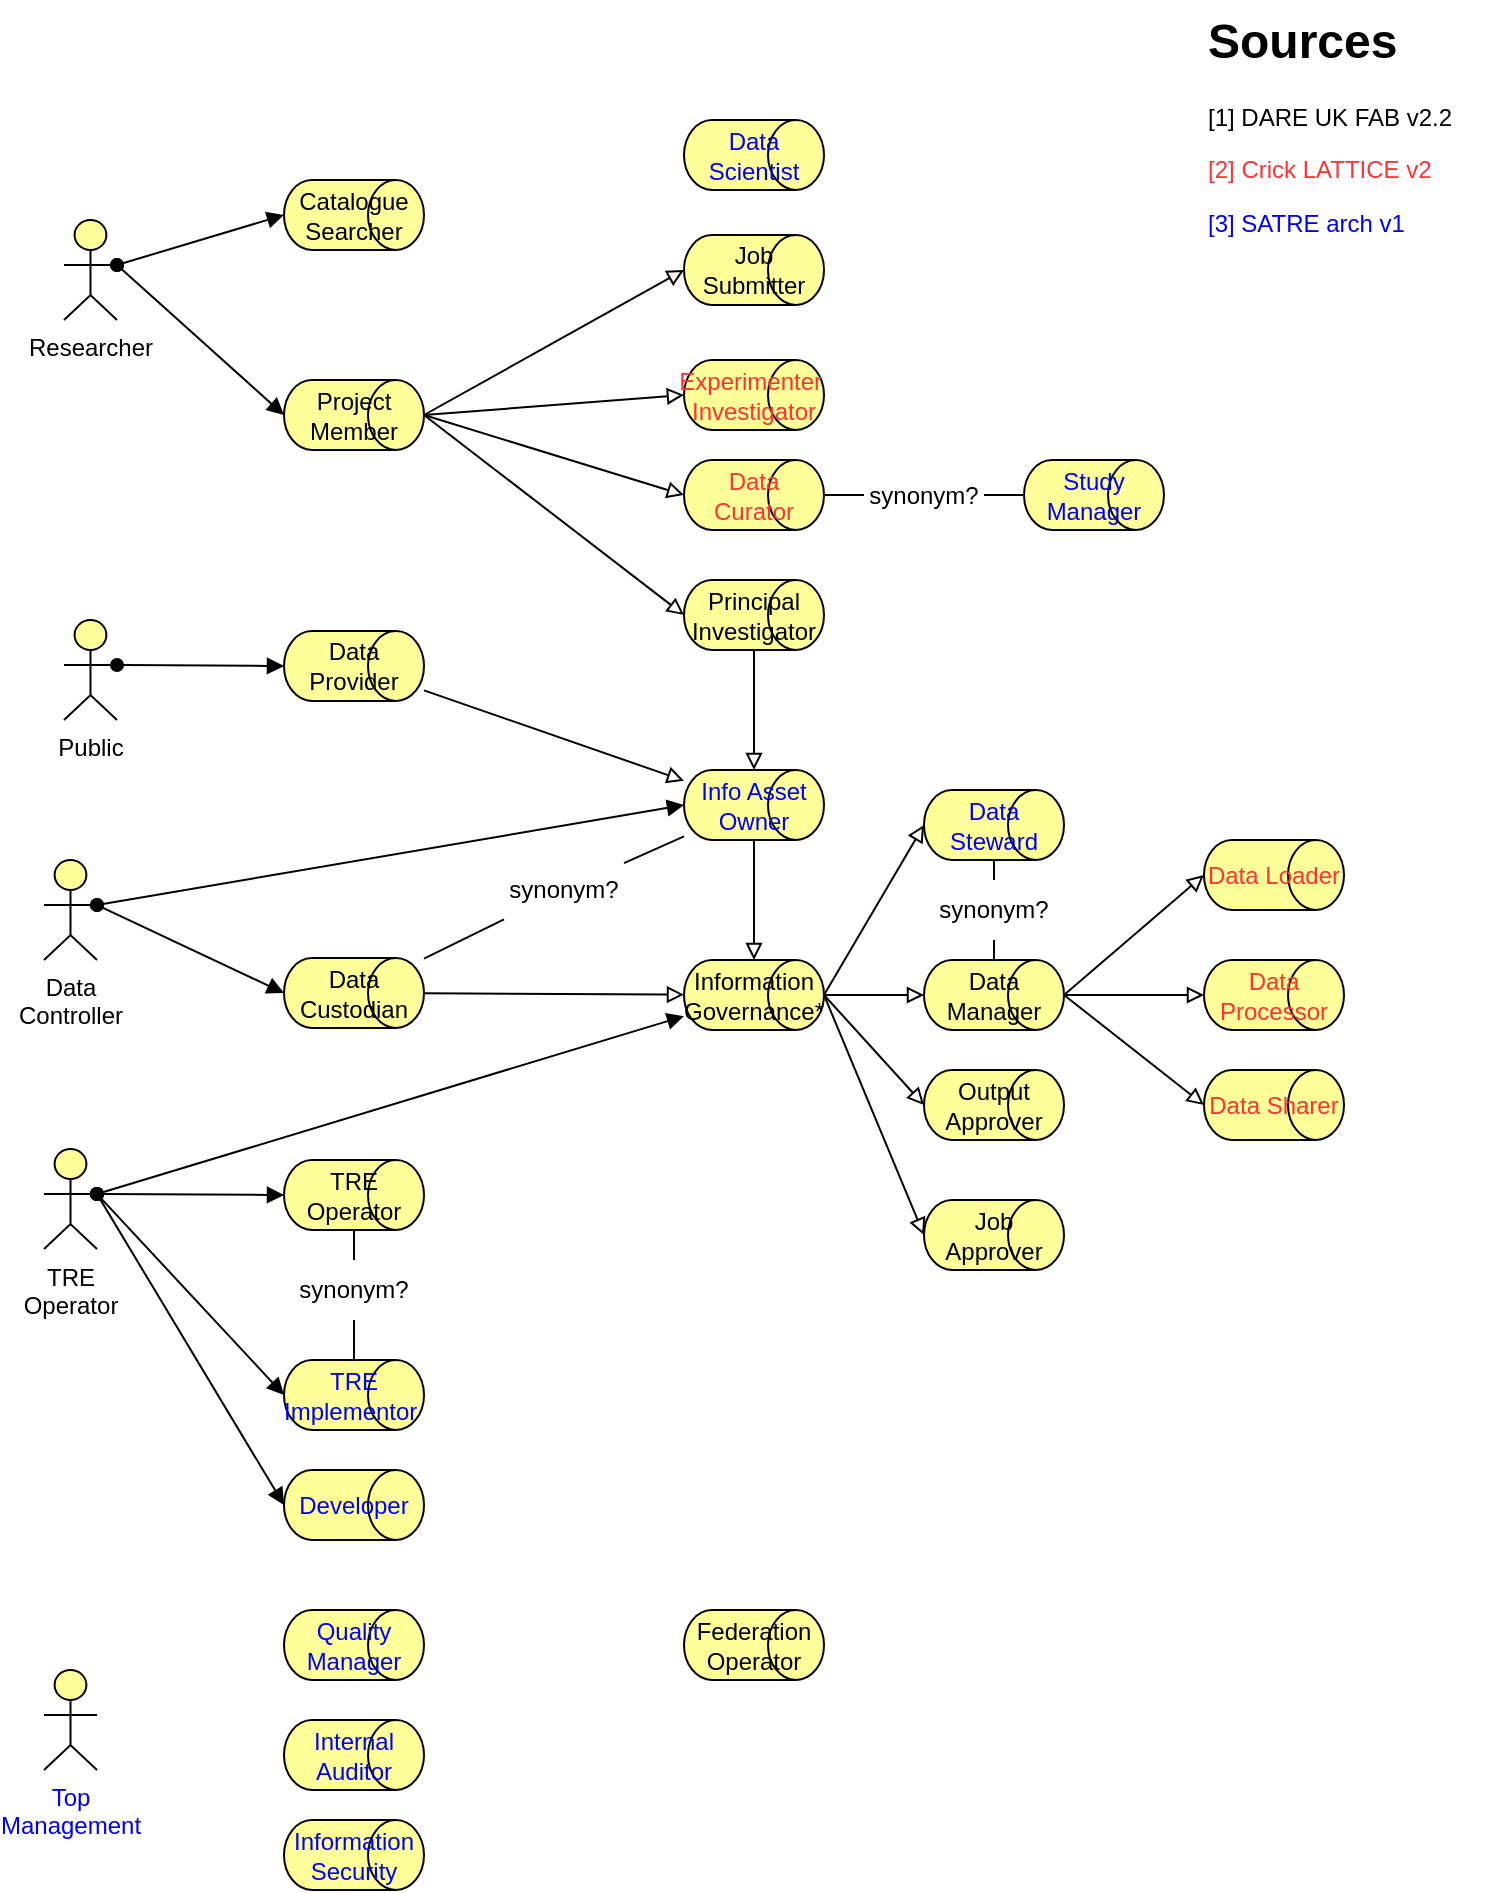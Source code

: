 <mxfile version="27.0.9" pages="2">
  <diagram name="Page-1" id="QsZ5dNJ6yKMbEyMru52F">
    <mxGraphModel dx="1112" dy="781" grid="1" gridSize="10" guides="1" tooltips="1" connect="1" arrows="1" fold="1" page="1" pageScale="1" pageWidth="827" pageHeight="1169" math="0" shadow="0">
      <root>
        <mxCell id="0" />
        <mxCell id="1" parent="0" />
        <mxCell id="X1wTtv5NDjoywUPzEH5h-1" value="Researcher" style="html=1;outlineConnect=0;whiteSpace=wrap;fillColor=#ffff99;verticalLabelPosition=bottom;verticalAlign=top;align=center;shape=mxgraph.archimate3.actor;" parent="1" vertex="1">
          <mxGeometry x="90" y="150" width="26.5" height="50" as="geometry" />
        </mxCell>
        <mxCell id="X1wTtv5NDjoywUPzEH5h-2" value="Project Member" style="html=1;outlineConnect=0;whiteSpace=wrap;fillColor=#ffff99;shape=mxgraph.archimate3.role;fontColor=#000000;" parent="1" vertex="1">
          <mxGeometry x="200" y="230" width="70" height="35" as="geometry" />
        </mxCell>
        <mxCell id="X1wTtv5NDjoywUPzEH5h-3" value="Catalogue Searcher" style="html=1;outlineConnect=0;whiteSpace=wrap;fillColor=#ffff99;shape=mxgraph.archimate3.role;fontColor=#000000;fillStyle=auto;" parent="1" vertex="1">
          <mxGeometry x="200" y="130" width="70" height="35" as="geometry" />
        </mxCell>
        <mxCell id="X1wTtv5NDjoywUPzEH5h-4" value="Principal Investigator" style="html=1;outlineConnect=0;whiteSpace=wrap;fillColor=#ffff99;shape=mxgraph.archimate3.role;fontColor=#000000;" parent="1" vertex="1">
          <mxGeometry x="400" y="330" width="70" height="35" as="geometry" />
        </mxCell>
        <mxCell id="X1wTtv5NDjoywUPzEH5h-5" value="Job Submitter" style="html=1;outlineConnect=0;whiteSpace=wrap;fillColor=#ffff99;shape=mxgraph.archimate3.role;fontColor=#000000;" parent="1" vertex="1">
          <mxGeometry x="400" y="157.5" width="70" height="35" as="geometry" />
        </mxCell>
        <mxCell id="X1wTtv5NDjoywUPzEH5h-6" value="Experimenter&amp;nbsp; Investigator" style="html=1;outlineConnect=0;whiteSpace=wrap;fillColor=#ffff99;shape=mxgraph.archimate3.role;fontColor=#FF3333;" parent="1" vertex="1">
          <mxGeometry x="400" y="220" width="70" height="35" as="geometry" />
        </mxCell>
        <mxCell id="X1wTtv5NDjoywUPzEH5h-8" value="Output Approver" style="html=1;outlineConnect=0;whiteSpace=wrap;fillColor=#ffff99;shape=mxgraph.archimate3.role;fontColor=#000000;" parent="1" vertex="1">
          <mxGeometry x="520" y="575" width="70" height="35" as="geometry" />
        </mxCell>
        <mxCell id="X1wTtv5NDjoywUPzEH5h-9" value="Data Manager" style="html=1;outlineConnect=0;whiteSpace=wrap;fillColor=#ffff99;shape=mxgraph.archimate3.role;fontColor=#000000;" parent="1" vertex="1">
          <mxGeometry x="520" y="520" width="70" height="35" as="geometry" />
        </mxCell>
        <mxCell id="X1wTtv5NDjoywUPzEH5h-12" value="Job Approver" style="html=1;outlineConnect=0;whiteSpace=wrap;fillColor=#ffff99;shape=mxgraph.archimate3.role;fontColor=#000000;" parent="1" vertex="1">
          <mxGeometry x="520" y="640" width="70" height="35" as="geometry" />
        </mxCell>
        <mxCell id="X1wTtv5NDjoywUPzEH5h-13" value="Data Controller" style="html=1;outlineConnect=0;whiteSpace=wrap;fillColor=#ffff99;verticalLabelPosition=bottom;verticalAlign=top;align=center;shape=mxgraph.archimate3.actor;" parent="1" vertex="1">
          <mxGeometry x="80" y="470" width="26.5" height="50" as="geometry" />
        </mxCell>
        <mxCell id="X1wTtv5NDjoywUPzEH5h-16" value="Data Custodian" style="html=1;outlineConnect=0;whiteSpace=wrap;fillColor=#ffff99;shape=mxgraph.archimate3.role;" parent="1" vertex="1">
          <mxGeometry x="200" y="519" width="70" height="35" as="geometry" />
        </mxCell>
        <mxCell id="X1wTtv5NDjoywUPzEH5h-17" value="TRE Operator" style="html=1;outlineConnect=0;whiteSpace=wrap;fillColor=#ffff99;verticalLabelPosition=bottom;verticalAlign=top;align=center;shape=mxgraph.archimate3.actor;" parent="1" vertex="1">
          <mxGeometry x="80" y="614.5" width="26.5" height="50" as="geometry" />
        </mxCell>
        <mxCell id="X1wTtv5NDjoywUPzEH5h-18" value="TRE Operator" style="html=1;outlineConnect=0;whiteSpace=wrap;fillColor=#ffff99;shape=mxgraph.archimate3.role;fontColor=#000000;" parent="1" vertex="1">
          <mxGeometry x="200" y="620" width="70" height="35" as="geometry" />
        </mxCell>
        <mxCell id="X1wTtv5NDjoywUPzEH5h-19" value="Public" style="html=1;outlineConnect=0;whiteSpace=wrap;fillColor=#ffff99;verticalLabelPosition=bottom;verticalAlign=top;align=center;shape=mxgraph.archimate3.actor;" parent="1" vertex="1">
          <mxGeometry x="90" y="350" width="26.5" height="50" as="geometry" />
        </mxCell>
        <mxCell id="X1wTtv5NDjoywUPzEH5h-20" value="Data Provider" style="html=1;outlineConnect=0;whiteSpace=wrap;fillColor=#ffff99;shape=mxgraph.archimate3.role;" parent="1" vertex="1">
          <mxGeometry x="200" y="355.5" width="70" height="35" as="geometry" />
        </mxCell>
        <mxCell id="X1wTtv5NDjoywUPzEH5h-21" value="Data Loader" style="html=1;outlineConnect=0;whiteSpace=wrap;fillColor=#ffff99;shape=mxgraph.archimate3.role;fontColor=#FF3333;" parent="1" vertex="1">
          <mxGeometry x="660" y="460" width="70" height="35" as="geometry" />
        </mxCell>
        <mxCell id="X1wTtv5NDjoywUPzEH5h-22" value="Data Processor" style="html=1;outlineConnect=0;whiteSpace=wrap;fillColor=#ffff99;shape=mxgraph.archimate3.role;fontColor=#FF3333;" parent="1" vertex="1">
          <mxGeometry x="660" y="520" width="70" height="35" as="geometry" />
        </mxCell>
        <mxCell id="X1wTtv5NDjoywUPzEH5h-23" value="Data Sharer" style="html=1;outlineConnect=0;whiteSpace=wrap;fillColor=#ffff99;shape=mxgraph.archimate3.role;fontColor=#FF3333;" parent="1" vertex="1">
          <mxGeometry x="660" y="575" width="70" height="35" as="geometry" />
        </mxCell>
        <mxCell id="X1wTtv5NDjoywUPzEH5h-24" value="Data Curator" style="html=1;outlineConnect=0;whiteSpace=wrap;fillColor=#ffff99;shape=mxgraph.archimate3.role;fontColor=#FF3333;" parent="1" vertex="1">
          <mxGeometry x="400" y="270" width="70" height="35" as="geometry" />
        </mxCell>
        <mxCell id="X1wTtv5NDjoywUPzEH5h-25" value="" style="endArrow=block;html=1;endFill=1;startArrow=oval;startFill=1;elbow=vertical;rounded=0;entryX=0;entryY=0.5;entryDx=0;entryDy=0;entryPerimeter=0;exitX=1;exitY=0.45;exitDx=0;exitDy=0;exitPerimeter=0;" parent="1" source="X1wTtv5NDjoywUPzEH5h-1" target="X1wTtv5NDjoywUPzEH5h-3" edge="1">
          <mxGeometry width="160" relative="1" as="geometry">
            <mxPoint x="400" y="140" as="sourcePoint" />
            <mxPoint x="560" y="140" as="targetPoint" />
          </mxGeometry>
        </mxCell>
        <mxCell id="X1wTtv5NDjoywUPzEH5h-26" value="" style="endArrow=block;html=1;endFill=1;startArrow=oval;startFill=1;elbow=vertical;rounded=0;entryX=0;entryY=0.5;entryDx=0;entryDy=0;entryPerimeter=0;exitX=1;exitY=0.45;exitDx=0;exitDy=0;exitPerimeter=0;" parent="1" source="X1wTtv5NDjoywUPzEH5h-1" target="X1wTtv5NDjoywUPzEH5h-2" edge="1">
          <mxGeometry width="160" relative="1" as="geometry">
            <mxPoint x="200" y="240" as="sourcePoint" />
            <mxPoint x="403" y="240" as="targetPoint" />
          </mxGeometry>
        </mxCell>
        <mxCell id="X1wTtv5NDjoywUPzEH5h-36" value="" style="endArrow=block;html=1;endFill=1;startArrow=oval;startFill=1;elbow=vertical;rounded=0;exitX=1;exitY=0.45;exitDx=0;exitDy=0;exitPerimeter=0;entryX=0;entryY=0.5;entryDx=0;entryDy=0;entryPerimeter=0;" parent="1" source="X1wTtv5NDjoywUPzEH5h-17" target="X1wTtv5NDjoywUPzEH5h-18" edge="1">
          <mxGeometry width="160" relative="1" as="geometry">
            <mxPoint x="220" y="575" as="sourcePoint" />
            <mxPoint x="423" y="575" as="targetPoint" />
          </mxGeometry>
        </mxCell>
        <mxCell id="X1wTtv5NDjoywUPzEH5h-37" value="" style="endArrow=block;html=1;endFill=1;startArrow=oval;startFill=1;elbow=vertical;rounded=0;entryX=0;entryY=0.5;entryDx=0;entryDy=0;entryPerimeter=0;exitX=1;exitY=0.45;exitDx=0;exitDy=0;exitPerimeter=0;" parent="1" source="X1wTtv5NDjoywUPzEH5h-13" target="X1wTtv5NDjoywUPzEH5h-16" edge="1">
          <mxGeometry width="160" relative="1" as="geometry">
            <mxPoint x="240" y="415" as="sourcePoint" />
            <mxPoint x="443" y="417" as="targetPoint" />
          </mxGeometry>
        </mxCell>
        <mxCell id="X1wTtv5NDjoywUPzEH5h-38" value="" style="endArrow=block;html=1;endFill=1;startArrow=oval;startFill=1;elbow=vertical;rounded=0;entryX=0;entryY=0.5;entryDx=0;entryDy=0;entryPerimeter=0;exitX=1;exitY=0.45;exitDx=0;exitDy=0;exitPerimeter=0;" parent="1" source="X1wTtv5NDjoywUPzEH5h-19" target="X1wTtv5NDjoywUPzEH5h-20" edge="1">
          <mxGeometry width="160" relative="1" as="geometry">
            <mxPoint x="250" y="305" as="sourcePoint" />
            <mxPoint x="453" y="307" as="targetPoint" />
          </mxGeometry>
        </mxCell>
        <mxCell id="X1wTtv5NDjoywUPzEH5h-45" value="" style="endArrow=block;html=1;endFill=0;elbow=vertical;rounded=0;exitX=1;exitY=0.5;exitDx=0;exitDy=0;exitPerimeter=0;entryX=0;entryY=0.5;entryDx=0;entryDy=0;entryPerimeter=0;fontColor=#000000;" parent="1" source="X1wTtv5NDjoywUPzEH5h-2" target="X1wTtv5NDjoywUPzEH5h-5" edge="1">
          <mxGeometry width="160" relative="1" as="geometry">
            <mxPoint x="510" y="444.5" as="sourcePoint" />
            <mxPoint x="670" y="444.5" as="targetPoint" />
          </mxGeometry>
        </mxCell>
        <mxCell id="X1wTtv5NDjoywUPzEH5h-46" value="" style="endArrow=block;html=1;endFill=0;elbow=vertical;rounded=0;exitX=1;exitY=0.5;exitDx=0;exitDy=0;exitPerimeter=0;entryX=0;entryY=0.5;entryDx=0;entryDy=0;entryPerimeter=0;fontColor=#000000;" parent="1" source="X1wTtv5NDjoywUPzEH5h-2" target="X1wTtv5NDjoywUPzEH5h-6" edge="1">
          <mxGeometry width="160" relative="1" as="geometry">
            <mxPoint x="570" y="280" as="sourcePoint" />
            <mxPoint x="700" y="200" as="targetPoint" />
          </mxGeometry>
        </mxCell>
        <mxCell id="X1wTtv5NDjoywUPzEH5h-47" value="" style="endArrow=block;html=1;endFill=0;elbow=vertical;rounded=0;exitX=1;exitY=0.5;exitDx=0;exitDy=0;exitPerimeter=0;entryX=0;entryY=0.5;entryDx=0;entryDy=0;entryPerimeter=0;fontColor=#000000;" parent="1" source="X1wTtv5NDjoywUPzEH5h-2" target="X1wTtv5NDjoywUPzEH5h-24" edge="1">
          <mxGeometry width="160" relative="1" as="geometry">
            <mxPoint x="320" y="380" as="sourcePoint" />
            <mxPoint x="450" y="300" as="targetPoint" />
          </mxGeometry>
        </mxCell>
        <mxCell id="X1wTtv5NDjoywUPzEH5h-48" value="" style="endArrow=block;html=1;endFill=0;elbow=vertical;rounded=0;exitX=1;exitY=0.5;exitDx=0;exitDy=0;exitPerimeter=0;entryX=0;entryY=0.5;entryDx=0;entryDy=0;entryPerimeter=0;fontColor=#000000;" parent="1" source="X1wTtv5NDjoywUPzEH5h-2" target="X1wTtv5NDjoywUPzEH5h-4" edge="1">
          <mxGeometry width="160" relative="1" as="geometry">
            <mxPoint x="280" y="420" as="sourcePoint" />
            <mxPoint x="410" y="340" as="targetPoint" />
          </mxGeometry>
        </mxCell>
        <mxCell id="X1wTtv5NDjoywUPzEH5h-49" value="" style="endArrow=block;html=1;endFill=0;elbow=vertical;rounded=0;exitX=1;exitY=0.5;exitDx=0;exitDy=0;exitPerimeter=0;entryX=0;entryY=0.5;entryDx=0;entryDy=0;entryPerimeter=0;fontColor=#000000;" parent="1" source="X1wTtv5NDjoywUPzEH5h-9" target="X1wTtv5NDjoywUPzEH5h-21" edge="1">
          <mxGeometry width="160" relative="1" as="geometry">
            <mxPoint x="810" y="505" as="sourcePoint" />
            <mxPoint x="940" y="425" as="targetPoint" />
          </mxGeometry>
        </mxCell>
        <mxCell id="X1wTtv5NDjoywUPzEH5h-50" value="" style="endArrow=block;html=1;endFill=0;elbow=vertical;rounded=0;exitX=1;exitY=0.5;exitDx=0;exitDy=0;exitPerimeter=0;entryX=0;entryY=0.5;entryDx=0;entryDy=0;entryPerimeter=0;fontColor=#000000;" parent="1" source="X1wTtv5NDjoywUPzEH5h-9" target="X1wTtv5NDjoywUPzEH5h-22" edge="1">
          <mxGeometry width="160" relative="1" as="geometry">
            <mxPoint x="740" y="585" as="sourcePoint" />
            <mxPoint x="870" y="505" as="targetPoint" />
          </mxGeometry>
        </mxCell>
        <mxCell id="X1wTtv5NDjoywUPzEH5h-51" value="" style="endArrow=block;html=1;endFill=0;elbow=vertical;rounded=0;exitX=1;exitY=0.5;exitDx=0;exitDy=0;exitPerimeter=0;entryX=0;entryY=0.5;entryDx=0;entryDy=0;entryPerimeter=0;fontColor=#000000;" parent="1" source="X1wTtv5NDjoywUPzEH5h-9" target="X1wTtv5NDjoywUPzEH5h-23" edge="1">
          <mxGeometry width="160" relative="1" as="geometry">
            <mxPoint x="910" y="755" as="sourcePoint" />
            <mxPoint x="1040" y="675" as="targetPoint" />
          </mxGeometry>
        </mxCell>
        <mxCell id="X1wTtv5NDjoywUPzEH5h-52" value="&lt;h1 style=&quot;margin-top: 0px;&quot;&gt;Sources&lt;/h1&gt;&lt;p&gt;[1] DARE UK FAB v2.2&lt;/p&gt;&lt;p&gt;&lt;font style=&quot;color: rgb(255, 51, 51);&quot;&gt;[2] &lt;font style=&quot;color: rgb(255, 51, 51);&quot;&gt;Crick LATTICE v2&lt;/font&gt;&lt;/font&gt;&lt;/p&gt;&lt;p&gt;&lt;font&gt;&lt;font style=&quot;color: rgb(0, 0, 255);&quot;&gt;[3] SATRE arch v1&lt;/font&gt;&lt;/font&gt;&lt;/p&gt;" style="text;html=1;whiteSpace=wrap;overflow=hidden;rounded=0;" parent="1" vertex="1">
          <mxGeometry x="660" y="40" width="140" height="170" as="geometry" />
        </mxCell>
        <mxCell id="X1wTtv5NDjoywUPzEH5h-53" value="&lt;font style=&quot;color: rgb(0, 0, 255);&quot;&gt;Info Asset Owner&lt;/font&gt;" style="html=1;outlineConnect=0;whiteSpace=wrap;fillColor=#ffff99;shape=mxgraph.archimate3.role;" parent="1" vertex="1">
          <mxGeometry x="400" y="425" width="70" height="35" as="geometry" />
        </mxCell>
        <mxCell id="X1wTtv5NDjoywUPzEH5h-54" value="" style="endArrow=block;html=1;endFill=1;startArrow=oval;startFill=1;elbow=vertical;rounded=0;entryX=0;entryY=0.5;entryDx=0;entryDy=0;entryPerimeter=0;exitX=1;exitY=0.45;exitDx=0;exitDy=0;exitPerimeter=0;" parent="1" source="X1wTtv5NDjoywUPzEH5h-13" target="X1wTtv5NDjoywUPzEH5h-53" edge="1">
          <mxGeometry width="160" relative="1" as="geometry">
            <mxPoint x="250" y="485" as="sourcePoint" />
            <mxPoint x="453" y="487" as="targetPoint" />
          </mxGeometry>
        </mxCell>
        <mxCell id="X1wTtv5NDjoywUPzEH5h-55" value="&lt;font style=&quot;color: rgb(0, 0, 255);&quot;&gt;Data Steward&lt;/font&gt;" style="html=1;outlineConnect=0;whiteSpace=wrap;fillColor=#ffff99;shape=mxgraph.archimate3.role;fontColor=#000000;" parent="1" vertex="1">
          <mxGeometry x="520" y="435" width="70" height="35" as="geometry" />
        </mxCell>
        <mxCell id="X1wTtv5NDjoywUPzEH5h-57" value="" style="endArrow=block;html=1;endFill=1;startArrow=oval;startFill=1;elbow=vertical;rounded=0;exitX=1;exitY=0.45;exitDx=0;exitDy=0;exitPerimeter=0;" parent="1" source="X1wTtv5NDjoywUPzEH5h-17" target="yNseh-hMHLP02dzmCwwx-12" edge="1">
          <mxGeometry width="160" relative="1" as="geometry">
            <mxPoint x="200" y="565" as="sourcePoint" />
            <mxPoint x="403" y="567" as="targetPoint" />
          </mxGeometry>
        </mxCell>
        <mxCell id="7wN2s_gxTuyyLOzOUoh3-1" value="" style="endArrow=block;html=1;endFill=0;elbow=vertical;rounded=0;exitX=0.5;exitY=1;exitDx=0;exitDy=0;exitPerimeter=0;entryX=0.5;entryY=0;entryDx=0;entryDy=0;entryPerimeter=0;fontColor=#000000;jumpStyle=gap;" parent="1" source="X1wTtv5NDjoywUPzEH5h-4" target="X1wTtv5NDjoywUPzEH5h-53" edge="1">
          <mxGeometry width="160" relative="1" as="geometry">
            <mxPoint x="435" y="440" as="sourcePoint" />
            <mxPoint x="740" y="670" as="targetPoint" />
          </mxGeometry>
        </mxCell>
        <mxCell id="yNseh-hMHLP02dzmCwwx-1" value="&lt;font style=&quot;color: rgb(0, 0, 255);&quot;&gt;Top Management&lt;/font&gt;" style="html=1;outlineConnect=0;whiteSpace=wrap;fillColor=#ffff99;verticalLabelPosition=bottom;verticalAlign=top;align=center;shape=mxgraph.archimate3.actor;" vertex="1" parent="1">
          <mxGeometry x="80" y="875" width="26.5" height="50" as="geometry" />
        </mxCell>
        <mxCell id="yNseh-hMHLP02dzmCwwx-3" value="&lt;font style=&quot;color: rgb(0, 0, 255);&quot;&gt;Quality Manager&lt;/font&gt;" style="html=1;outlineConnect=0;whiteSpace=wrap;fillColor=#ffff99;shape=mxgraph.archimate3.role;fontColor=#000000;" vertex="1" parent="1">
          <mxGeometry x="200" y="845" width="70" height="35" as="geometry" />
        </mxCell>
        <mxCell id="yNseh-hMHLP02dzmCwwx-4" value="&lt;font style=&quot;color: rgb(0, 0, 255);&quot;&gt;Internal Auditor&lt;/font&gt;" style="html=1;outlineConnect=0;whiteSpace=wrap;fillColor=#ffff99;shape=mxgraph.archimate3.role;fontColor=#000000;" vertex="1" parent="1">
          <mxGeometry x="200" y="900" width="70" height="35" as="geometry" />
        </mxCell>
        <mxCell id="yNseh-hMHLP02dzmCwwx-5" value="&lt;font style=&quot;color: rgb(0, 0, 255);&quot;&gt;TRE Implementor&amp;nbsp;&lt;/font&gt;" style="html=1;outlineConnect=0;whiteSpace=wrap;fillColor=#ffff99;shape=mxgraph.archimate3.role;fontColor=#000000;" vertex="1" parent="1">
          <mxGeometry x="200" y="720" width="70" height="35" as="geometry" />
        </mxCell>
        <mxCell id="yNseh-hMHLP02dzmCwwx-6" value="&lt;font style=&quot;color: rgb(0, 0, 255);&quot;&gt;Study Manager&lt;/font&gt;" style="html=1;outlineConnect=0;whiteSpace=wrap;fillColor=#ffff99;shape=mxgraph.archimate3.role;fontColor=#000000;" vertex="1" parent="1">
          <mxGeometry x="570" y="270" width="70" height="35" as="geometry" />
        </mxCell>
        <mxCell id="yNseh-hMHLP02dzmCwwx-7" value="&lt;font style=&quot;&quot;&gt;Federation Operator&lt;/font&gt;" style="html=1;outlineConnect=0;whiteSpace=wrap;fillColor=#ffff99;shape=mxgraph.archimate3.role;fontColor=#000000;" vertex="1" parent="1">
          <mxGeometry x="400" y="845" width="70" height="35" as="geometry" />
        </mxCell>
        <mxCell id="yNseh-hMHLP02dzmCwwx-8" value="&lt;font style=&quot;color: rgb(0, 0, 255);&quot;&gt;Developer&lt;/font&gt;" style="html=1;outlineConnect=0;whiteSpace=wrap;fillColor=#ffff99;shape=mxgraph.archimate3.role;fontColor=#000000;" vertex="1" parent="1">
          <mxGeometry x="200" y="775" width="70" height="35" as="geometry" />
        </mxCell>
        <mxCell id="yNseh-hMHLP02dzmCwwx-9" value="&lt;font style=&quot;color: rgb(0, 0, 255);&quot;&gt;Information Security&lt;/font&gt;" style="html=1;outlineConnect=0;whiteSpace=wrap;fillColor=#ffff99;shape=mxgraph.archimate3.role;fontColor=#000000;" vertex="1" parent="1">
          <mxGeometry x="200" y="950" width="70" height="35" as="geometry" />
        </mxCell>
        <mxCell id="yNseh-hMHLP02dzmCwwx-10" value="&lt;font style=&quot;color: rgb(0, 0, 255);&quot;&gt;Data Scientist&lt;/font&gt;" style="html=1;outlineConnect=0;whiteSpace=wrap;fillColor=#ffff99;shape=mxgraph.archimate3.role;fontColor=#000000;" vertex="1" parent="1">
          <mxGeometry x="400" y="100" width="70" height="35" as="geometry" />
        </mxCell>
        <mxCell id="yNseh-hMHLP02dzmCwwx-12" value="Information Governance*" style="html=1;outlineConnect=0;whiteSpace=wrap;fillColor=#ffff99;shape=mxgraph.archimate3.role;fontColor=#000000;" vertex="1" parent="1">
          <mxGeometry x="400" y="520" width="70" height="35" as="geometry" />
        </mxCell>
        <mxCell id="yNseh-hMHLP02dzmCwwx-13" value="" style="endArrow=block;html=1;endFill=0;elbow=vertical;rounded=0;fontColor=#000000;jumpStyle=gap;entryX=0;entryY=0.5;entryDx=0;entryDy=0;entryPerimeter=0;exitX=1;exitY=0.5;exitDx=0;exitDy=0;exitPerimeter=0;" edge="1" parent="1" source="yNseh-hMHLP02dzmCwwx-12" target="X1wTtv5NDjoywUPzEH5h-9">
          <mxGeometry width="160" relative="1" as="geometry">
            <mxPoint x="340" y="890" as="sourcePoint" />
            <mxPoint x="464" y="1055" as="targetPoint" />
          </mxGeometry>
        </mxCell>
        <mxCell id="yNseh-hMHLP02dzmCwwx-14" value="" style="endArrow=block;html=1;endFill=0;elbow=vertical;rounded=0;fontColor=#000000;jumpStyle=gap;exitX=1;exitY=0.5;exitDx=0;exitDy=0;exitPerimeter=0;entryX=0;entryY=0.5;entryDx=0;entryDy=0;entryPerimeter=0;" edge="1" parent="1" source="yNseh-hMHLP02dzmCwwx-12" target="X1wTtv5NDjoywUPzEH5h-8">
          <mxGeometry width="160" relative="1" as="geometry">
            <mxPoint x="370" y="1090" as="sourcePoint" />
            <mxPoint x="710" y="915" as="targetPoint" />
          </mxGeometry>
        </mxCell>
        <mxCell id="yNseh-hMHLP02dzmCwwx-15" value="" style="endArrow=block;html=1;endFill=0;elbow=vertical;rounded=0;fontColor=#000000;jumpStyle=gap;entryX=0;entryY=0.5;entryDx=0;entryDy=0;entryPerimeter=0;exitX=1;exitY=0.5;exitDx=0;exitDy=0;exitPerimeter=0;" edge="1" parent="1" source="yNseh-hMHLP02dzmCwwx-12" target="X1wTtv5NDjoywUPzEH5h-12">
          <mxGeometry width="160" relative="1" as="geometry">
            <mxPoint x="400" y="1090" as="sourcePoint" />
            <mxPoint x="740" y="915" as="targetPoint" />
          </mxGeometry>
        </mxCell>
        <mxCell id="yNseh-hMHLP02dzmCwwx-16" value="" style="endArrow=block;html=1;endFill=0;elbow=vertical;rounded=0;fontColor=#000000;jumpStyle=gap;entryX=0;entryY=0.5;entryDx=0;entryDy=0;entryPerimeter=0;exitX=1;exitY=0.5;exitDx=0;exitDy=0;exitPerimeter=0;" edge="1" parent="1" source="yNseh-hMHLP02dzmCwwx-12" target="X1wTtv5NDjoywUPzEH5h-55">
          <mxGeometry width="160" relative="1" as="geometry">
            <mxPoint x="460" y="515" as="sourcePoint" />
            <mxPoint x="647" y="815" as="targetPoint" />
          </mxGeometry>
        </mxCell>
        <mxCell id="yNseh-hMHLP02dzmCwwx-17" value="" style="endArrow=block;html=1;endFill=0;elbow=vertical;rounded=0;fontColor=#000000;jumpStyle=gap;exitX=0.5;exitY=1;exitDx=0;exitDy=0;exitPerimeter=0;" edge="1" parent="1" source="X1wTtv5NDjoywUPzEH5h-53" target="yNseh-hMHLP02dzmCwwx-12">
          <mxGeometry width="160" relative="1" as="geometry">
            <mxPoint x="520" y="435" as="sourcePoint" />
            <mxPoint x="644" y="600" as="targetPoint" />
          </mxGeometry>
        </mxCell>
        <mxCell id="yNseh-hMHLP02dzmCwwx-18" value="" style="endArrow=block;html=1;endFill=1;startArrow=oval;startFill=1;elbow=vertical;rounded=0;exitX=1;exitY=0.45;exitDx=0;exitDy=0;exitPerimeter=0;entryX=0;entryY=0.5;entryDx=0;entryDy=0;entryPerimeter=0;" edge="1" parent="1" source="X1wTtv5NDjoywUPzEH5h-17" target="yNseh-hMHLP02dzmCwwx-5">
          <mxGeometry width="160" relative="1" as="geometry">
            <mxPoint x="160" y="655" as="sourcePoint" />
            <mxPoint x="243" y="723" as="targetPoint" />
          </mxGeometry>
        </mxCell>
        <mxCell id="yNseh-hMHLP02dzmCwwx-19" value="" style="endArrow=block;html=1;endFill=1;startArrow=oval;startFill=1;elbow=vertical;rounded=0;exitX=1;exitY=0.45;exitDx=0;exitDy=0;exitPerimeter=0;entryX=0;entryY=0.5;entryDx=0;entryDy=0;entryPerimeter=0;" edge="1" parent="1" source="X1wTtv5NDjoywUPzEH5h-17" target="yNseh-hMHLP02dzmCwwx-8">
          <mxGeometry width="160" relative="1" as="geometry">
            <mxPoint x="140" y="725" as="sourcePoint" />
            <mxPoint x="241" y="830" as="targetPoint" />
          </mxGeometry>
        </mxCell>
        <mxCell id="yNseh-hMHLP02dzmCwwx-20" value="" style="endArrow=block;html=1;endFill=0;elbow=vertical;rounded=0;fontColor=#000000;jumpStyle=gap;" edge="1" parent="1" source="X1wTtv5NDjoywUPzEH5h-16" target="yNseh-hMHLP02dzmCwwx-12">
          <mxGeometry width="160" relative="1" as="geometry">
            <mxPoint x="505" y="445" as="sourcePoint" />
            <mxPoint x="340" y="468" as="targetPoint" />
          </mxGeometry>
        </mxCell>
        <mxCell id="yNseh-hMHLP02dzmCwwx-21" value="" style="html=1;endArrow=none;elbow=vertical;rounded=0;fillColor=#e1d5e7;strokeColor=#000000;" edge="1" parent="1" source="yNseh-hMHLP02dzmCwwx-24" target="yNseh-hMHLP02dzmCwwx-5">
          <mxGeometry width="160" relative="1" as="geometry">
            <mxPoint x="320" y="615" as="sourcePoint" />
            <mxPoint x="480" y="615" as="targetPoint" />
          </mxGeometry>
        </mxCell>
        <mxCell id="yNseh-hMHLP02dzmCwwx-22" value="" style="html=1;endArrow=none;elbow=vertical;rounded=0;exitX=1;exitY=0.5;exitDx=0;exitDy=0;exitPerimeter=0;entryX=0;entryY=0.5;entryDx=0;entryDy=0;entryPerimeter=0;" edge="1" parent="1" source="yNseh-hMHLP02dzmCwwx-25" target="yNseh-hMHLP02dzmCwwx-6">
          <mxGeometry width="160" relative="1" as="geometry">
            <mxPoint x="370" y="600" as="sourcePoint" />
            <mxPoint x="370" y="635" as="targetPoint" />
          </mxGeometry>
        </mxCell>
        <mxCell id="yNseh-hMHLP02dzmCwwx-23" value="" style="html=1;endArrow=none;elbow=vertical;rounded=0;" edge="1" parent="1" source="yNseh-hMHLP02dzmCwwx-26" target="X1wTtv5NDjoywUPzEH5h-53">
          <mxGeometry width="160" relative="1" as="geometry">
            <mxPoint x="320" y="640" as="sourcePoint" />
            <mxPoint x="480" y="640" as="targetPoint" />
          </mxGeometry>
        </mxCell>
        <mxCell id="yNseh-hMHLP02dzmCwwx-27" value="" style="html=1;endArrow=none;elbow=vertical;rounded=0;" edge="1" parent="1" source="X1wTtv5NDjoywUPzEH5h-16" target="yNseh-hMHLP02dzmCwwx-26">
          <mxGeometry width="160" relative="1" as="geometry">
            <mxPoint x="270" y="517" as="sourcePoint" />
            <mxPoint x="400" y="458" as="targetPoint" />
          </mxGeometry>
        </mxCell>
        <mxCell id="yNseh-hMHLP02dzmCwwx-26" value="synonym?" style="text;html=1;align=center;verticalAlign=middle;whiteSpace=wrap;rounded=0;spacing=2;spacingBottom=0;fillColor=none;labelBackgroundColor=none;" vertex="1" parent="1">
          <mxGeometry x="310" y="470" width="60" height="30" as="geometry" />
        </mxCell>
        <mxCell id="yNseh-hMHLP02dzmCwwx-28" value="" style="html=1;endArrow=none;elbow=vertical;rounded=0;exitX=1;exitY=0.5;exitDx=0;exitDy=0;exitPerimeter=0;entryX=0;entryY=0.5;entryDx=0;entryDy=0;entryPerimeter=0;" edge="1" parent="1" source="X1wTtv5NDjoywUPzEH5h-24" target="yNseh-hMHLP02dzmCwwx-25">
          <mxGeometry width="160" relative="1" as="geometry">
            <mxPoint x="470" y="288" as="sourcePoint" />
            <mxPoint x="540" y="288" as="targetPoint" />
          </mxGeometry>
        </mxCell>
        <mxCell id="yNseh-hMHLP02dzmCwwx-25" value="synonym?" style="text;html=1;align=center;verticalAlign=middle;whiteSpace=wrap;rounded=0;spacing=0;" vertex="1" parent="1">
          <mxGeometry x="490" y="272.5" width="60" height="30" as="geometry" />
        </mxCell>
        <mxCell id="yNseh-hMHLP02dzmCwwx-29" value="" style="html=1;endArrow=none;elbow=vertical;rounded=0;fillColor=#e1d5e7;strokeColor=#000000;" edge="1" parent="1" source="X1wTtv5NDjoywUPzEH5h-18" target="yNseh-hMHLP02dzmCwwx-24">
          <mxGeometry width="160" relative="1" as="geometry">
            <mxPoint x="235" y="670" as="sourcePoint" />
            <mxPoint x="235" y="705" as="targetPoint" />
          </mxGeometry>
        </mxCell>
        <mxCell id="yNseh-hMHLP02dzmCwwx-24" value="synonym?" style="text;html=1;align=center;verticalAlign=middle;whiteSpace=wrap;rounded=0;spacing=0;" vertex="1" parent="1">
          <mxGeometry x="205" y="670" width="60" height="30" as="geometry" />
        </mxCell>
        <mxCell id="yNseh-hMHLP02dzmCwwx-31" value="" style="html=1;endArrow=none;elbow=vertical;rounded=0;" edge="1" parent="1" source="yNseh-hMHLP02dzmCwwx-30" target="X1wTtv5NDjoywUPzEH5h-55">
          <mxGeometry width="160" relative="1" as="geometry">
            <mxPoint x="320" y="540" as="sourcePoint" />
            <mxPoint x="480" y="540" as="targetPoint" />
          </mxGeometry>
        </mxCell>
        <mxCell id="yNseh-hMHLP02dzmCwwx-32" value="" style="html=1;endArrow=none;elbow=vertical;rounded=0;" edge="1" parent="1" source="X1wTtv5NDjoywUPzEH5h-9" target="yNseh-hMHLP02dzmCwwx-30">
          <mxGeometry width="160" relative="1" as="geometry">
            <mxPoint x="555" y="520" as="sourcePoint" />
            <mxPoint x="555" y="470" as="targetPoint" />
          </mxGeometry>
        </mxCell>
        <mxCell id="yNseh-hMHLP02dzmCwwx-30" value="synonym?" style="text;html=1;align=center;verticalAlign=middle;whiteSpace=wrap;rounded=0;spacing=0;" vertex="1" parent="1">
          <mxGeometry x="525" y="480" width="60" height="30" as="geometry" />
        </mxCell>
        <mxCell id="yNseh-hMHLP02dzmCwwx-33" value="" style="endArrow=block;html=1;endFill=0;elbow=vertical;rounded=0;fontColor=#000000;jumpStyle=gap;" edge="1" parent="1" source="X1wTtv5NDjoywUPzEH5h-20" target="X1wTtv5NDjoywUPzEH5h-53">
          <mxGeometry width="160" relative="1" as="geometry">
            <mxPoint x="450" y="380" as="sourcePoint" />
            <mxPoint x="450" y="440" as="targetPoint" />
          </mxGeometry>
        </mxCell>
      </root>
    </mxGraphModel>
  </diagram>
  <diagram id="NlVCc6S6dWq7HRc9yTqX" name="Page-2">
    <mxGraphModel dx="982" dy="745" grid="1" gridSize="10" guides="1" tooltips="1" connect="1" arrows="1" fold="1" page="1" pageScale="1" pageWidth="827" pageHeight="1169" math="0" shadow="0">
      <root>
        <mxCell id="0" />
        <mxCell id="1" parent="0" />
        <mxCell id="aYEEW1Lj21dmoqByqgMs-2" value="TRE" style="rounded=0;whiteSpace=wrap;html=1;fillColor=#fff2cc;strokeColor=#d6b656;align=left;verticalAlign=top;" vertex="1" parent="1">
          <mxGeometry x="240" y="40" width="360" height="430" as="geometry" />
        </mxCell>
        <mxCell id="aYEEW1Lj21dmoqByqgMs-3" value="SDZ" style="rounded=1;whiteSpace=wrap;html=1;fillColor=#d5e8d4;strokeColor=#82b366;align=left;verticalAlign=top;" vertex="1" parent="1">
          <mxGeometry x="280" y="180" width="120" height="270" as="geometry" />
        </mxCell>
        <mxCell id="aYEEW1Lj21dmoqByqgMs-4" value="RAZ" style="rounded=1;whiteSpace=wrap;html=1;fillColor=#d5e8d4;strokeColor=#82b366;align=left;verticalAlign=top;" vertex="1" parent="1">
          <mxGeometry x="440" y="180" width="120" height="270" as="geometry" />
        </mxCell>
        <mxCell id="aYEEW1Lj21dmoqByqgMs-5" value="DMZ" style="rounded=1;whiteSpace=wrap;html=1;fillColor=#d5e8d4;strokeColor=#82b366;align=left;verticalAlign=top;" vertex="1" parent="1">
          <mxGeometry x="280" y="80" width="120" height="80" as="geometry" />
        </mxCell>
        <mxCell id="aYEEW1Lj21dmoqByqgMs-6" value="OZ" style="rounded=1;whiteSpace=wrap;html=1;fillColor=#d5e8d4;strokeColor=#82b366;align=left;verticalAlign=top;" vertex="1" parent="1">
          <mxGeometry x="440" y="80" width="120" height="80" as="geometry" />
        </mxCell>
        <mxCell id="aYEEW1Lj21dmoqByqgMs-8" value="Source Data" style="shape=cylinder3;whiteSpace=wrap;html=1;boundedLbl=1;backgroundOutline=1;size=11;" vertex="1" parent="1">
          <mxGeometry x="300" y="310" width="80" height="60" as="geometry" />
        </mxCell>
        <mxCell id="aYEEW1Lj21dmoqByqgMs-9" value="Project Data" style="shape=cylinder3;whiteSpace=wrap;html=1;boundedLbl=1;backgroundOutline=1;size=8;verticalAlign=top;" vertex="1" parent="1">
          <mxGeometry x="454" y="340" width="64" height="70" as="geometry" />
        </mxCell>
        <mxCell id="aYEEW1Lj21dmoqByqgMs-10" value="Desktop" style="rounded=0;whiteSpace=wrap;html=1;" vertex="1" parent="1">
          <mxGeometry x="468" y="398.75" width="80" height="40" as="geometry" />
        </mxCell>
        <mxCell id="aYEEW1Lj21dmoqByqgMs-11" value="Project Member" style="html=1;outlineConnect=0;whiteSpace=wrap;fillColor=#ffff99;shape=mxgraph.archimate3.role;" vertex="1" parent="1">
          <mxGeometry x="630" y="370" width="90" height="57.5" as="geometry" />
        </mxCell>
        <mxCell id="aYEEW1Lj21dmoqByqgMs-13" value="" style="html=1;endArrow=block;dashed=1;elbow=vertical;endFill=1;dashPattern=6 4;rounded=0;" edge="1" parent="1" source="aYEEW1Lj21dmoqByqgMs-8" target="kU-BzlMUrw5pOS52wOZE-7">
          <mxGeometry width="160" relative="1" as="geometry">
            <mxPoint x="240" y="320" as="sourcePoint" />
            <mxPoint x="400" y="320" as="targetPoint" />
          </mxGeometry>
        </mxCell>
        <mxCell id="kU-BzlMUrw5pOS52wOZE-1" value="Data Loader" style="html=1;outlineConnect=0;whiteSpace=wrap;fillColor=#ffff99;shape=mxgraph.archimate3.role;fontColor=#FF3333;" vertex="1" parent="1">
          <mxGeometry x="60" y="322.5" width="70" height="35" as="geometry" />
        </mxCell>
        <mxCell id="kU-BzlMUrw5pOS52wOZE-2" value="Data Processor" style="html=1;outlineConnect=0;whiteSpace=wrap;fillColor=#ffff99;shape=mxgraph.archimate3.role;fontColor=#FF3333;" vertex="1" parent="1">
          <mxGeometry x="60" y="254.38" width="70" height="35" as="geometry" />
        </mxCell>
        <mxCell id="kU-BzlMUrw5pOS52wOZE-3" value="Data Sharer" style="html=1;outlineConnect=0;whiteSpace=wrap;fillColor=#ffff99;shape=mxgraph.archimate3.role;fontColor=#FF3333;" vertex="1" parent="1">
          <mxGeometry x="60" y="398.75" width="70" height="35" as="geometry" />
        </mxCell>
        <mxCell id="kU-BzlMUrw5pOS52wOZE-4" value="" style="html=1;endArrow=block;dashed=1;elbow=vertical;endFill=1;dashPattern=6 4;rounded=0;entryX=0;entryY=0.5;entryDx=0;entryDy=0;entryPerimeter=0;exitX=1;exitY=0.5;exitDx=0;exitDy=0;exitPerimeter=0;" edge="1" parent="1" source="kU-BzlMUrw5pOS52wOZE-5" target="aYEEW1Lj21dmoqByqgMs-8">
          <mxGeometry width="160" relative="1" as="geometry">
            <mxPoint x="180" y="370" as="sourcePoint" />
            <mxPoint x="210" y="398.75" as="targetPoint" />
          </mxGeometry>
        </mxCell>
        <mxCell id="kU-BzlMUrw5pOS52wOZE-5" value="Load Data" style="html=1;outlineConnect=0;whiteSpace=wrap;fillColor=#ffff99;shape=mxgraph.archimate3.application;appType=proc;archiType=rounded;" vertex="1" parent="1">
          <mxGeometry x="190" y="318.12" width="80" height="43.75" as="geometry" />
        </mxCell>
        <mxCell id="kU-BzlMUrw5pOS52wOZE-6" value="Process Data" style="html=1;outlineConnect=0;whiteSpace=wrap;fillColor=#ffff99;shape=mxgraph.archimate3.application;appType=proc;archiType=rounded;" vertex="1" parent="1">
          <mxGeometry x="300" y="250" width="80" height="43.75" as="geometry" />
        </mxCell>
        <mxCell id="kU-BzlMUrw5pOS52wOZE-7" value="Share Data" style="html=1;outlineConnect=0;whiteSpace=wrap;fillColor=#ffff99;shape=mxgraph.archimate3.application;appType=proc;archiType=rounded;" vertex="1" parent="1">
          <mxGeometry x="300" y="391.88" width="80" height="43.75" as="geometry" />
        </mxCell>
        <mxCell id="kU-BzlMUrw5pOS52wOZE-8" value="" style="html=1;endArrow=none;elbow=vertical;rounded=0;" edge="1" parent="1" source="kU-BzlMUrw5pOS52wOZE-5" target="kU-BzlMUrw5pOS52wOZE-1">
          <mxGeometry width="160" relative="1" as="geometry">
            <mxPoint x="240" y="400" as="sourcePoint" />
            <mxPoint x="400" y="400" as="targetPoint" />
          </mxGeometry>
        </mxCell>
        <mxCell id="kU-BzlMUrw5pOS52wOZE-9" value="" style="html=1;endArrow=none;elbow=vertical;rounded=0;" edge="1" parent="1" source="kU-BzlMUrw5pOS52wOZE-6" target="kU-BzlMUrw5pOS52wOZE-2">
          <mxGeometry width="160" relative="1" as="geometry">
            <mxPoint x="100" y="540" as="sourcePoint" />
            <mxPoint x="100" y="558" as="targetPoint" />
          </mxGeometry>
        </mxCell>
        <mxCell id="kU-BzlMUrw5pOS52wOZE-10" value="" style="html=1;endArrow=none;elbow=vertical;rounded=0;" edge="1" parent="1" source="kU-BzlMUrw5pOS52wOZE-6" target="aYEEW1Lj21dmoqByqgMs-8">
          <mxGeometry width="160" relative="1" as="geometry">
            <mxPoint x="350" y="490" as="sourcePoint" />
            <mxPoint x="260" y="490" as="targetPoint" />
          </mxGeometry>
        </mxCell>
        <mxCell id="kU-BzlMUrw5pOS52wOZE-11" value="" style="html=1;endArrow=none;elbow=vertical;rounded=0;" edge="1" parent="1" source="kU-BzlMUrw5pOS52wOZE-7" target="kU-BzlMUrw5pOS52wOZE-3">
          <mxGeometry width="160" relative="1" as="geometry">
            <mxPoint x="370" y="350" as="sourcePoint" />
            <mxPoint x="200" y="350" as="targetPoint" />
          </mxGeometry>
        </mxCell>
        <mxCell id="kU-BzlMUrw5pOS52wOZE-13" value="" style="html=1;endArrow=block;dashed=1;elbow=vertical;endFill=1;dashPattern=6 4;rounded=0;" edge="1" parent="1" source="kU-BzlMUrw5pOS52wOZE-7" target="aYEEW1Lj21dmoqByqgMs-9">
          <mxGeometry width="160" relative="1" as="geometry">
            <mxPoint x="250" y="300" as="sourcePoint" />
            <mxPoint x="330" y="350" as="targetPoint" />
          </mxGeometry>
        </mxCell>
        <mxCell id="kU-BzlMUrw5pOS52wOZE-17" value="" style="html=1;endArrow=none;elbow=vertical;rounded=0;" edge="1" parent="1" source="aYEEW1Lj21dmoqByqgMs-11" target="aYEEW1Lj21dmoqByqgMs-10">
          <mxGeometry width="160" relative="1" as="geometry">
            <mxPoint x="580" y="550" as="sourcePoint" />
            <mxPoint x="410" y="552" as="targetPoint" />
          </mxGeometry>
        </mxCell>
        <mxCell id="kU-BzlMUrw5pOS52wOZE-15" value="Project" parent="0" />
        <mxCell id="kU-BzlMUrw5pOS52wOZE-16" value="Project" style="html=1;outlineConnect=0;whiteSpace=wrap;fillColor=none;shape=mxgraph.archimate3.application;appType=collab;archiType=square;align=left;verticalAlign=top;dashed=1;strokeWidth=2;fontSize=14;" vertex="1" parent="kU-BzlMUrw5pOS52wOZE-15">
          <mxGeometry x="50" y="225" width="700" height="220" as="geometry" />
        </mxCell>
      </root>
    </mxGraphModel>
  </diagram>
</mxfile>
